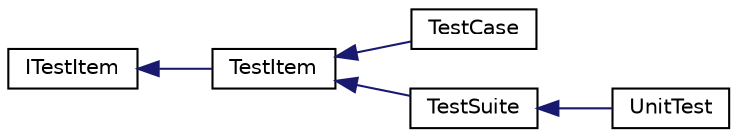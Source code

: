 digraph "Graphical Class Hierarchy"
{
 // LATEX_PDF_SIZE
  edge [fontname="Helvetica",fontsize="10",labelfontname="Helvetica",labelfontsize="10"];
  node [fontname="Helvetica",fontsize="10",shape=record];
  rankdir="LR";
  Node0 [label="ITestItem",height=0.2,width=0.4,color="black", fillcolor="white", style="filled",URL="$classITestItem.html",tooltip="Interface class of unit testing classes. In general a test item conaitns either a a specific test or ..."];
  Node0 -> Node1 [dir="back",color="midnightblue",fontsize="10",style="solid",fontname="Helvetica"];
  Node1 [label="TestItem",height=0.2,width=0.4,color="black", fillcolor="white", style="filled",URL="$classTestItem.html",tooltip="Implementation of the core functions for all derived classes of the unit test framework."];
  Node1 -> Node2 [dir="back",color="midnightblue",fontsize="10",style="solid",fontname="Helvetica"];
  Node2 [label="TestCase",height=0.2,width=0.4,color="black", fillcolor="white", style="filled",URL="$classTestCase.html",tooltip="Implementation of the class for defining a test case."];
  Node1 -> Node3 [dir="back",color="midnightblue",fontsize="10",style="solid",fontname="Helvetica"];
  Node3 [label="TestSuite",height=0.2,width=0.4,color="black", fillcolor="white", style="filled",URL="$classTestSuite.html",tooltip="This class implements a test suite for unit testing."];
  Node3 -> Node4 [dir="back",color="midnightblue",fontsize="10",style="solid",fontname="Helvetica"];
  Node4 [label="UnitTest",height=0.2,width=0.4,color="black", fillcolor="white", style="filled",URL="$classUnitTest.html",tooltip="Implements the unit test class."];
}
